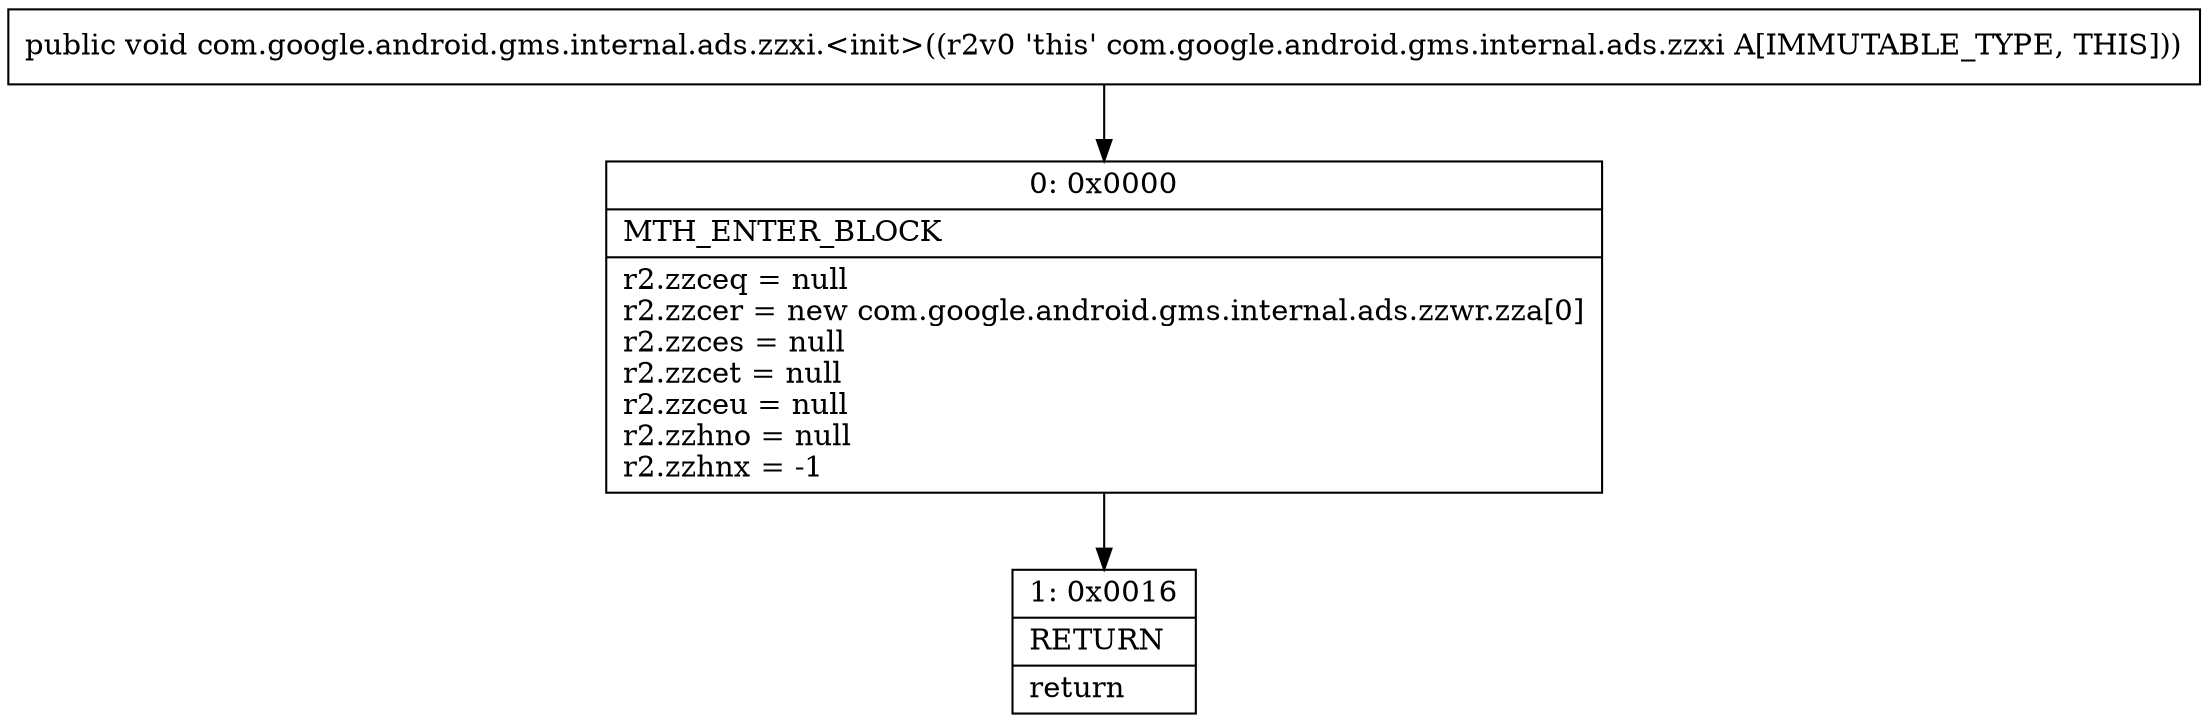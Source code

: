 digraph "CFG forcom.google.android.gms.internal.ads.zzxi.\<init\>()V" {
Node_0 [shape=record,label="{0\:\ 0x0000|MTH_ENTER_BLOCK\l|r2.zzceq = null\lr2.zzcer = new com.google.android.gms.internal.ads.zzwr.zza[0]\lr2.zzces = null\lr2.zzcet = null\lr2.zzceu = null\lr2.zzhno = null\lr2.zzhnx = \-1\l}"];
Node_1 [shape=record,label="{1\:\ 0x0016|RETURN\l|return\l}"];
MethodNode[shape=record,label="{public void com.google.android.gms.internal.ads.zzxi.\<init\>((r2v0 'this' com.google.android.gms.internal.ads.zzxi A[IMMUTABLE_TYPE, THIS])) }"];
MethodNode -> Node_0;
Node_0 -> Node_1;
}

